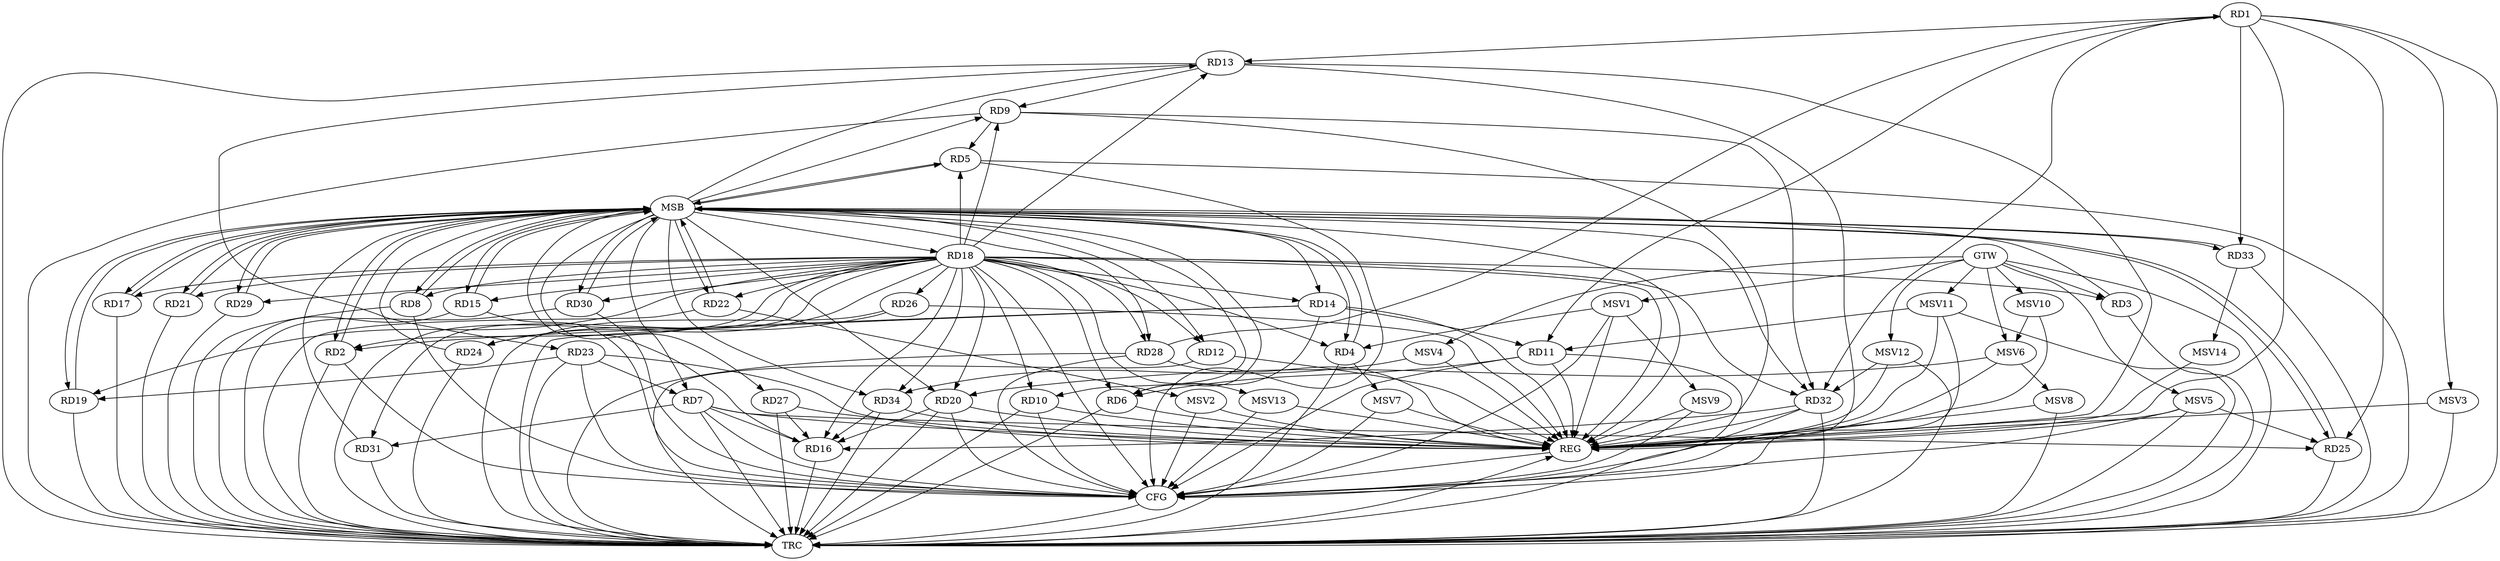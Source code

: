 strict digraph G {
  RD1 [ label="RD1" ];
  RD2 [ label="RD2" ];
  RD3 [ label="RD3" ];
  RD4 [ label="RD4" ];
  RD5 [ label="RD5" ];
  RD6 [ label="RD6" ];
  RD7 [ label="RD7" ];
  RD8 [ label="RD8" ];
  RD9 [ label="RD9" ];
  RD10 [ label="RD10" ];
  RD11 [ label="RD11" ];
  RD12 [ label="RD12" ];
  RD13 [ label="RD13" ];
  RD14 [ label="RD14" ];
  RD15 [ label="RD15" ];
  RD16 [ label="RD16" ];
  RD17 [ label="RD17" ];
  RD18 [ label="RD18" ];
  RD19 [ label="RD19" ];
  RD20 [ label="RD20" ];
  RD21 [ label="RD21" ];
  RD22 [ label="RD22" ];
  RD23 [ label="RD23" ];
  RD24 [ label="RD24" ];
  RD25 [ label="RD25" ];
  RD26 [ label="RD26" ];
  RD27 [ label="RD27" ];
  RD28 [ label="RD28" ];
  RD29 [ label="RD29" ];
  RD30 [ label="RD30" ];
  RD31 [ label="RD31" ];
  RD32 [ label="RD32" ];
  RD33 [ label="RD33" ];
  RD34 [ label="RD34" ];
  GTW [ label="GTW" ];
  REG [ label="REG" ];
  MSB [ label="MSB" ];
  CFG [ label="CFG" ];
  TRC [ label="TRC" ];
  MSV1 [ label="MSV1" ];
  MSV2 [ label="MSV2" ];
  MSV3 [ label="MSV3" ];
  MSV4 [ label="MSV4" ];
  MSV5 [ label="MSV5" ];
  MSV6 [ label="MSV6" ];
  MSV7 [ label="MSV7" ];
  MSV8 [ label="MSV8" ];
  MSV9 [ label="MSV9" ];
  MSV10 [ label="MSV10" ];
  MSV11 [ label="MSV11" ];
  MSV12 [ label="MSV12" ];
  MSV13 [ label="MSV13" ];
  MSV14 [ label="MSV14" ];
  RD1 -> RD11;
  RD1 -> RD13;
  RD1 -> RD25;
  RD28 -> RD1;
  RD1 -> RD32;
  RD1 -> RD33;
  RD14 -> RD2;
  RD9 -> RD5;
  RD11 -> RD6;
  RD14 -> RD6;
  RD7 -> RD16;
  RD23 -> RD7;
  RD7 -> RD25;
  RD7 -> RD31;
  RD18 -> RD8;
  RD13 -> RD9;
  RD18 -> RD9;
  RD9 -> RD32;
  RD14 -> RD11;
  RD13 -> RD23;
  RD18 -> RD16;
  RD20 -> RD16;
  RD27 -> RD16;
  RD32 -> RD16;
  RD34 -> RD16;
  RD18 -> RD19;
  RD18 -> RD24;
  RD18 -> RD30;
  RD18 -> RD32;
  RD23 -> RD19;
  RD26 -> RD24;
  GTW -> RD3;
  RD1 -> REG;
  RD6 -> REG;
  RD7 -> REG;
  RD9 -> REG;
  RD10 -> REG;
  RD11 -> REG;
  RD12 -> REG;
  RD13 -> REG;
  RD14 -> REG;
  RD18 -> REG;
  RD20 -> REG;
  RD23 -> REG;
  RD26 -> REG;
  RD27 -> REG;
  RD28 -> REG;
  RD32 -> REG;
  RD34 -> REG;
  RD2 -> MSB;
  MSB -> RD5;
  MSB -> RD7;
  MSB -> RD15;
  MSB -> RD25;
  MSB -> RD29;
  MSB -> REG;
  RD3 -> MSB;
  MSB -> RD6;
  MSB -> RD9;
  MSB -> RD28;
  RD4 -> MSB;
  MSB -> RD17;
  MSB -> RD20;
  MSB -> RD21;
  MSB -> RD22;
  MSB -> RD32;
  RD5 -> MSB;
  MSB -> RD34;
  RD8 -> MSB;
  MSB -> RD2;
  RD15 -> MSB;
  MSB -> RD19;
  RD16 -> MSB;
  MSB -> RD12;
  RD17 -> MSB;
  MSB -> RD8;
  RD19 -> MSB;
  RD21 -> MSB;
  MSB -> RD33;
  RD22 -> MSB;
  MSB -> RD14;
  MSB -> RD18;
  MSB -> RD27;
  MSB -> RD30;
  RD24 -> MSB;
  MSB -> RD4;
  MSB -> RD10;
  MSB -> RD13;
  RD25 -> MSB;
  RD29 -> MSB;
  RD30 -> MSB;
  RD31 -> MSB;
  RD33 -> MSB;
  RD20 -> CFG;
  RD5 -> CFG;
  RD23 -> CFG;
  RD30 -> CFG;
  RD2 -> CFG;
  RD32 -> CFG;
  RD28 -> CFG;
  RD7 -> CFG;
  RD13 -> CFG;
  RD15 -> CFG;
  RD8 -> CFG;
  RD11 -> CFG;
  RD18 -> CFG;
  RD10 -> CFG;
  REG -> CFG;
  RD1 -> TRC;
  RD2 -> TRC;
  RD3 -> TRC;
  RD4 -> TRC;
  RD5 -> TRC;
  RD6 -> TRC;
  RD7 -> TRC;
  RD8 -> TRC;
  RD9 -> TRC;
  RD10 -> TRC;
  RD11 -> TRC;
  RD12 -> TRC;
  RD13 -> TRC;
  RD14 -> TRC;
  RD15 -> TRC;
  RD16 -> TRC;
  RD17 -> TRC;
  RD18 -> TRC;
  RD19 -> TRC;
  RD20 -> TRC;
  RD21 -> TRC;
  RD22 -> TRC;
  RD23 -> TRC;
  RD24 -> TRC;
  RD25 -> TRC;
  RD26 -> TRC;
  RD27 -> TRC;
  RD28 -> TRC;
  RD29 -> TRC;
  RD30 -> TRC;
  RD31 -> TRC;
  RD32 -> TRC;
  RD33 -> TRC;
  RD34 -> TRC;
  GTW -> TRC;
  CFG -> TRC;
  TRC -> REG;
  RD18 -> RD6;
  RD18 -> RD10;
  RD18 -> RD26;
  RD18 -> RD15;
  RD18 -> RD31;
  RD18 -> RD2;
  RD18 -> RD22;
  RD18 -> RD13;
  RD18 -> RD20;
  RD18 -> RD21;
  RD18 -> RD14;
  RD18 -> RD12;
  RD18 -> RD28;
  RD18 -> RD3;
  RD18 -> RD5;
  RD18 -> RD29;
  RD18 -> RD17;
  RD18 -> RD4;
  RD18 -> RD34;
  MSV1 -> RD4;
  GTW -> MSV1;
  MSV1 -> REG;
  MSV1 -> CFG;
  RD22 -> MSV2;
  MSV2 -> REG;
  MSV2 -> CFG;
  RD1 -> MSV3;
  MSV3 -> REG;
  MSV3 -> TRC;
  MSV4 -> RD34;
  GTW -> MSV4;
  MSV4 -> REG;
  MSV5 -> RD25;
  GTW -> MSV5;
  MSV5 -> REG;
  MSV5 -> TRC;
  MSV5 -> CFG;
  MSV6 -> RD20;
  GTW -> MSV6;
  MSV6 -> REG;
  RD4 -> MSV7;
  MSV7 -> REG;
  MSV7 -> CFG;
  MSV6 -> MSV8;
  MSV8 -> REG;
  MSV8 -> TRC;
  MSV1 -> MSV9;
  MSV9 -> REG;
  MSV9 -> CFG;
  MSV10 -> MSV6;
  GTW -> MSV10;
  MSV10 -> REG;
  MSV11 -> RD11;
  GTW -> MSV11;
  MSV11 -> REG;
  MSV11 -> TRC;
  MSV11 -> CFG;
  MSV12 -> RD32;
  GTW -> MSV12;
  MSV12 -> REG;
  MSV12 -> TRC;
  RD18 -> MSV13;
  MSV13 -> REG;
  MSV13 -> CFG;
  RD33 -> MSV14;
  MSV14 -> REG;
}
